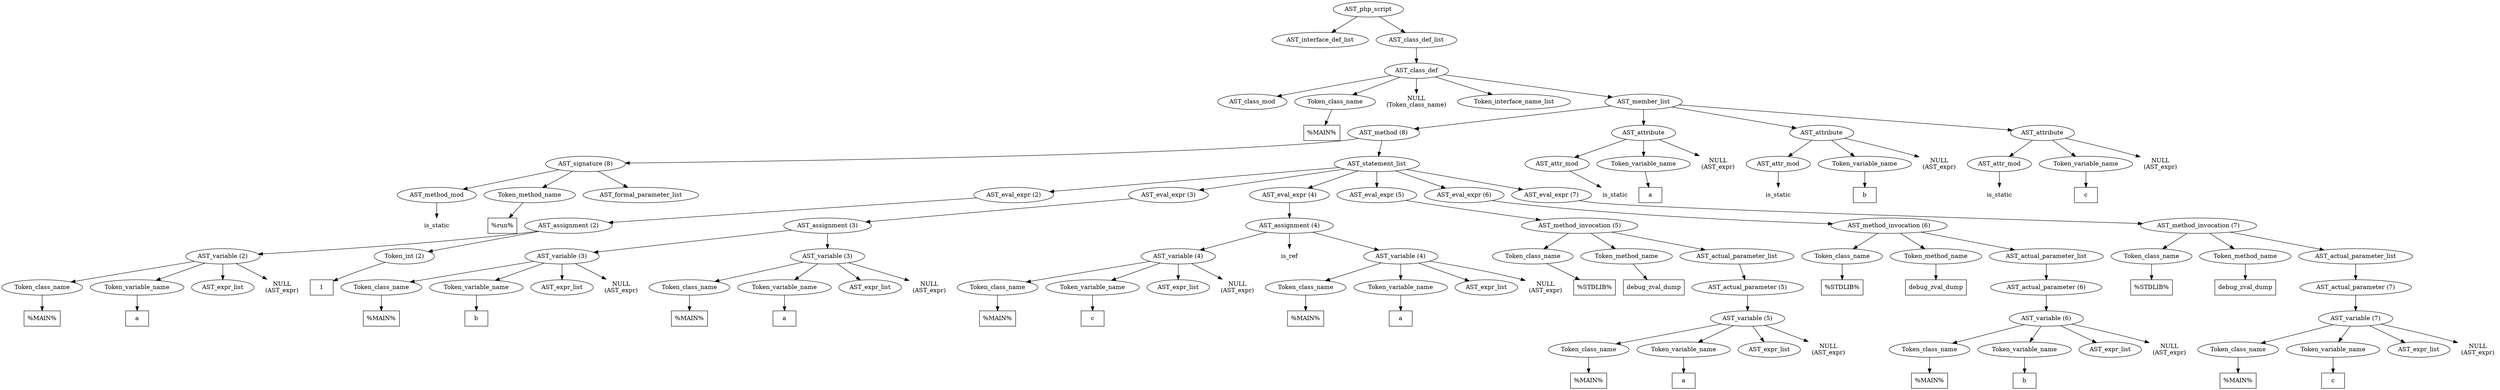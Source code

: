 /*
 * AST in dot format generated by phc -- the PHP compiler
 */

digraph AST {
node_0 [label="AST_php_script"];
node_1 [label="AST_interface_def_list"];
node_2 [label="AST_class_def_list"];
node_3 [label="AST_class_def"];
node_4 [label="AST_class_mod"];
node_5 [label="Token_class_name"];
node_6 [label="%MAIN%", shape=box]
node_5 -> node_6;
node_7 [label="NULL\n(Token_class_name)", shape=plaintext]
node_8 [label="Token_interface_name_list"];
node_9 [label="AST_member_list"];
node_10 [label="AST_method (8)"];
node_11 [label="AST_signature (8)"];
node_12 [label="AST_method_mod"];
node_13 [label="is_static", shape=plaintext]
node_12 -> node_13;
node_14 [label="Token_method_name"];
node_15 [label="%run%", shape=box]
node_14 -> node_15;
node_16 [label="AST_formal_parameter_list"];
node_11 -> node_16;
node_11 -> node_14;
node_11 -> node_12;
node_17 [label="AST_statement_list"];
node_18 [label="AST_eval_expr (2)"];
node_19 [label="AST_assignment (2)"];
node_20 [label="AST_variable (2)"];
node_21 [label="Token_class_name"];
node_22 [label="%MAIN%", shape=box]
node_21 -> node_22;
node_23 [label="Token_variable_name"];
node_24 [label="a", shape=box]
node_23 -> node_24;
node_25 [label="AST_expr_list"];
node_26 [label="NULL\n(AST_expr)", shape=plaintext]
node_20 -> node_26;
node_20 -> node_25;
node_20 -> node_23;
node_20 -> node_21;
node_27 [label="Token_int (2)"];
node_28 [label="1", shape=box]
node_27 -> node_28;
node_19 -> node_27;
node_19 -> node_20;
node_18 -> node_19;
node_29 [label="AST_eval_expr (3)"];
node_30 [label="AST_assignment (3)"];
node_31 [label="AST_variable (3)"];
node_32 [label="Token_class_name"];
node_33 [label="%MAIN%", shape=box]
node_32 -> node_33;
node_34 [label="Token_variable_name"];
node_35 [label="b", shape=box]
node_34 -> node_35;
node_36 [label="AST_expr_list"];
node_37 [label="NULL\n(AST_expr)", shape=plaintext]
node_31 -> node_37;
node_31 -> node_36;
node_31 -> node_34;
node_31 -> node_32;
node_38 [label="AST_variable (3)"];
node_39 [label="Token_class_name"];
node_40 [label="%MAIN%", shape=box]
node_39 -> node_40;
node_41 [label="Token_variable_name"];
node_42 [label="a", shape=box]
node_41 -> node_42;
node_43 [label="AST_expr_list"];
node_44 [label="NULL\n(AST_expr)", shape=plaintext]
node_38 -> node_44;
node_38 -> node_43;
node_38 -> node_41;
node_38 -> node_39;
node_30 -> node_38;
node_30 -> node_31;
node_29 -> node_30;
node_45 [label="AST_eval_expr (4)"];
node_46 [label="AST_assignment (4)"];
node_47 [label="AST_variable (4)"];
node_48 [label="Token_class_name"];
node_49 [label="%MAIN%", shape=box]
node_48 -> node_49;
node_50 [label="Token_variable_name"];
node_51 [label="c", shape=box]
node_50 -> node_51;
node_52 [label="AST_expr_list"];
node_53 [label="NULL\n(AST_expr)", shape=plaintext]
node_47 -> node_53;
node_47 -> node_52;
node_47 -> node_50;
node_47 -> node_48;
node_54 [label="is_ref", shape=plaintext]
node_55 [label="AST_variable (4)"];
node_56 [label="Token_class_name"];
node_57 [label="%MAIN%", shape=box]
node_56 -> node_57;
node_58 [label="Token_variable_name"];
node_59 [label="a", shape=box]
node_58 -> node_59;
node_60 [label="AST_expr_list"];
node_61 [label="NULL\n(AST_expr)", shape=plaintext]
node_55 -> node_61;
node_55 -> node_60;
node_55 -> node_58;
node_55 -> node_56;
node_46 -> node_55;
node_46 -> node_54;
node_46 -> node_47;
node_45 -> node_46;
node_62 [label="AST_eval_expr (5)"];
node_63 [label="AST_method_invocation (5)"];
node_64 [label="Token_class_name"];
node_65 [label="%STDLIB%", shape=box]
node_64 -> node_65;
node_66 [label="Token_method_name"];
node_67 [label="debug_zval_dump", shape=box]
node_66 -> node_67;
node_68 [label="AST_actual_parameter_list"];
node_69 [label="AST_actual_parameter (5)"];
node_70 [label="AST_variable (5)"];
node_71 [label="Token_class_name"];
node_72 [label="%MAIN%", shape=box]
node_71 -> node_72;
node_73 [label="Token_variable_name"];
node_74 [label="a", shape=box]
node_73 -> node_74;
node_75 [label="AST_expr_list"];
node_76 [label="NULL\n(AST_expr)", shape=plaintext]
node_70 -> node_76;
node_70 -> node_75;
node_70 -> node_73;
node_70 -> node_71;
node_69 -> node_70;
node_68 -> node_69;
node_63 -> node_68;
node_63 -> node_66;
node_63 -> node_64;
node_62 -> node_63;
node_77 [label="AST_eval_expr (6)"];
node_78 [label="AST_method_invocation (6)"];
node_79 [label="Token_class_name"];
node_80 [label="%STDLIB%", shape=box]
node_79 -> node_80;
node_81 [label="Token_method_name"];
node_82 [label="debug_zval_dump", shape=box]
node_81 -> node_82;
node_83 [label="AST_actual_parameter_list"];
node_84 [label="AST_actual_parameter (6)"];
node_85 [label="AST_variable (6)"];
node_86 [label="Token_class_name"];
node_87 [label="%MAIN%", shape=box]
node_86 -> node_87;
node_88 [label="Token_variable_name"];
node_89 [label="b", shape=box]
node_88 -> node_89;
node_90 [label="AST_expr_list"];
node_91 [label="NULL\n(AST_expr)", shape=plaintext]
node_85 -> node_91;
node_85 -> node_90;
node_85 -> node_88;
node_85 -> node_86;
node_84 -> node_85;
node_83 -> node_84;
node_78 -> node_83;
node_78 -> node_81;
node_78 -> node_79;
node_77 -> node_78;
node_92 [label="AST_eval_expr (7)"];
node_93 [label="AST_method_invocation (7)"];
node_94 [label="Token_class_name"];
node_95 [label="%STDLIB%", shape=box]
node_94 -> node_95;
node_96 [label="Token_method_name"];
node_97 [label="debug_zval_dump", shape=box]
node_96 -> node_97;
node_98 [label="AST_actual_parameter_list"];
node_99 [label="AST_actual_parameter (7)"];
node_100 [label="AST_variable (7)"];
node_101 [label="Token_class_name"];
node_102 [label="%MAIN%", shape=box]
node_101 -> node_102;
node_103 [label="Token_variable_name"];
node_104 [label="c", shape=box]
node_103 -> node_104;
node_105 [label="AST_expr_list"];
node_106 [label="NULL\n(AST_expr)", shape=plaintext]
node_100 -> node_106;
node_100 -> node_105;
node_100 -> node_103;
node_100 -> node_101;
node_99 -> node_100;
node_98 -> node_99;
node_93 -> node_98;
node_93 -> node_96;
node_93 -> node_94;
node_92 -> node_93;
node_17 -> node_92;
node_17 -> node_77;
node_17 -> node_62;
node_17 -> node_45;
node_17 -> node_29;
node_17 -> node_18;
node_10 -> node_17;
node_10 -> node_11;
node_107 [label="AST_attribute"];
node_108 [label="AST_attr_mod"];
node_109 [label="is_static", shape=plaintext]
node_108 -> node_109;
node_110 [label="Token_variable_name"];
node_111 [label="a", shape=box]
node_110 -> node_111;
node_112 [label="NULL\n(AST_expr)", shape=plaintext]
node_107 -> node_112;
node_107 -> node_110;
node_107 -> node_108;
node_113 [label="AST_attribute"];
node_114 [label="AST_attr_mod"];
node_115 [label="is_static", shape=plaintext]
node_114 -> node_115;
node_116 [label="Token_variable_name"];
node_117 [label="b", shape=box]
node_116 -> node_117;
node_118 [label="NULL\n(AST_expr)", shape=plaintext]
node_113 -> node_118;
node_113 -> node_116;
node_113 -> node_114;
node_119 [label="AST_attribute"];
node_120 [label="AST_attr_mod"];
node_121 [label="is_static", shape=plaintext]
node_120 -> node_121;
node_122 [label="Token_variable_name"];
node_123 [label="c", shape=box]
node_122 -> node_123;
node_124 [label="NULL\n(AST_expr)", shape=plaintext]
node_119 -> node_124;
node_119 -> node_122;
node_119 -> node_120;
node_9 -> node_119;
node_9 -> node_113;
node_9 -> node_107;
node_9 -> node_10;
node_3 -> node_9;
node_3 -> node_8;
node_3 -> node_7;
node_3 -> node_5;
node_3 -> node_4;
node_2 -> node_3;
node_0 -> node_2;
node_0 -> node_1;
}
